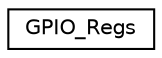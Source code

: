digraph "Graphical Class Hierarchy"
{
 // LATEX_PDF_SIZE
  edge [fontname="Helvetica",fontsize="10",labelfontname="Helvetica",labelfontsize="10"];
  node [fontname="Helvetica",fontsize="10",shape=record];
  rankdir="LR";
  Node0 [label="GPIO_Regs",height=0.2,width=0.4,color="black", fillcolor="white", style="filled",URL="$structGPIO__Regs.html",tooltip=" "];
}

